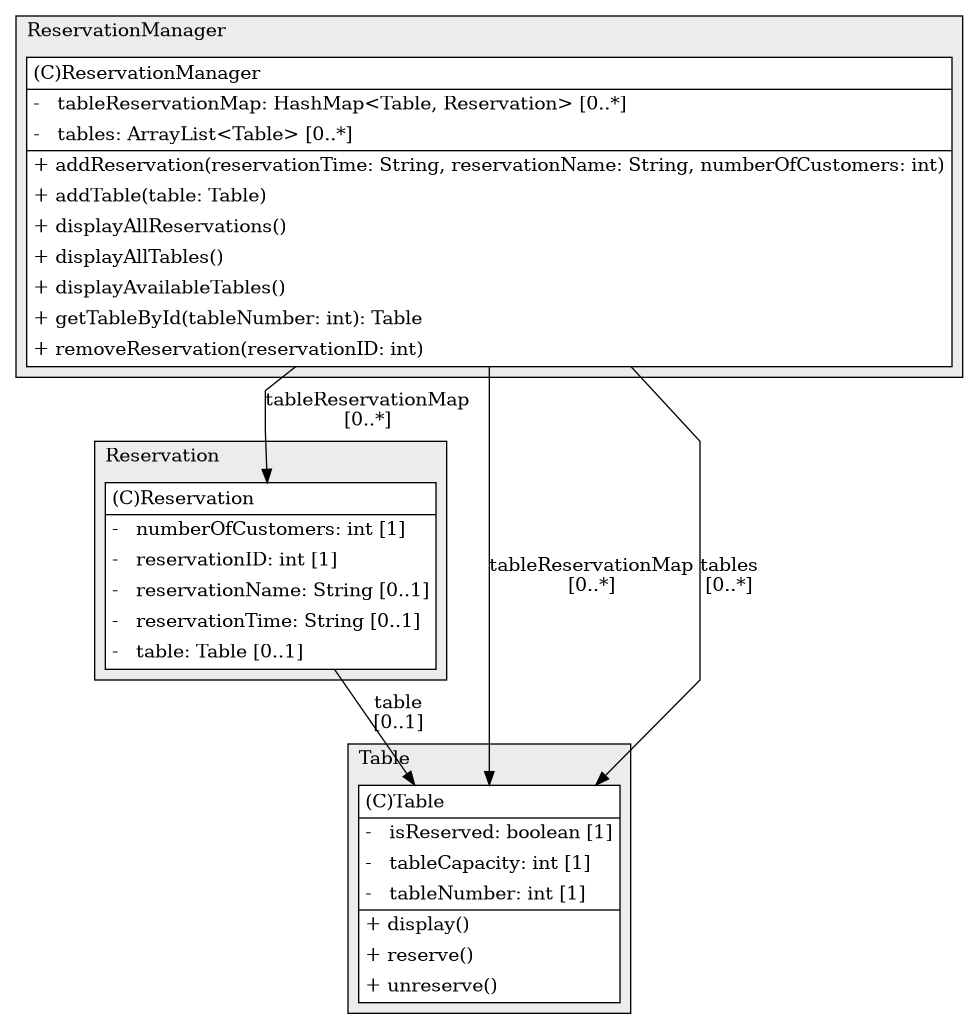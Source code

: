 @startuml

/' diagram meta data start
config=StructureConfiguration;
{
  "projectClassification": {
    "searchMode": "OpenProject", // OpenProject, AllProjects
    "includedProjects": "",
    "pathEndKeywords": "*.impl",
    "isClientPath": "",
    "isClientName": "",
    "isTestPath": "",
    "isTestName": "",
    "isMappingPath": "",
    "isMappingName": "",
    "isDataAccessPath": "",
    "isDataAccessName": "",
    "isDataStructurePath": "",
    "isDataStructureName": "",
    "isInterfaceStructuresPath": "",
    "isInterfaceStructuresName": "",
    "isEntryPointPath": "",
    "isEntryPointName": "",
    "treatFinalFieldsAsMandatory": false
  },
  "graphRestriction": {
    "classPackageExcludeFilter": "",
    "classPackageIncludeFilter": "",
    "classNameExcludeFilter": "",
    "classNameIncludeFilter": "",
    "methodNameExcludeFilter": "",
    "methodNameIncludeFilter": "",
    "removeByInheritance": "", // inheritance/annotation based filtering is done in a second step
    "removeByAnnotation": "",
    "removeByClassPackage": "", // cleanup the graph after inheritance/annotation based filtering is done
    "removeByClassName": "",
    "cutMappings": false,
    "cutEnum": true,
    "cutTests": true,
    "cutClient": true,
    "cutDataAccess": true,
    "cutInterfaceStructures": true,
    "cutDataStructures": true,
    "cutGetterAndSetter": true,
    "cutConstructors": true
  },
  "graphTraversal": {
    "forwardDepth": 3,
    "backwardDepth": 3,
    "classPackageExcludeFilter": "",
    "classPackageIncludeFilter": "",
    "classNameExcludeFilter": "",
    "classNameIncludeFilter": "",
    "methodNameExcludeFilter": "",
    "methodNameIncludeFilter": "",
    "hideMappings": false,
    "hideDataStructures": false,
    "hidePrivateMethods": true,
    "hideInterfaceCalls": true, // indirection: implementation -> interface (is hidden) -> implementation
    "onlyShowApplicationEntryPoints": false, // root node is included
    "useMethodCallsForStructureDiagram": "ForwardOnly" // ForwardOnly, BothDirections, No
  },
  "details": {
    "aggregation": "GroupByClass", // ByClass, GroupByClass, None
    "showClassGenericTypes": true,
    "showMethods": true,
    "showMethodParameterNames": true,
    "showMethodParameterTypes": true,
    "showMethodReturnType": true,
    "showPackageLevels": 2,
    "showDetailedClassStructure": true
  },
  "rootClass": "ReservationManager",
  "extensionCallbackMethod": "" // qualified.class.name#methodName - signature: public static String method(String)
}
diagram meta data end '/



digraph g {
    rankdir="TB"
    splines=polyline
    

'nodes 
subgraph cluster_104786860 { 
   	label=Reservation
	labeljust=l
	fillcolor="#ececec"
	style=filled
   
   Reservation104786860[
	label=<<TABLE BORDER="1" CELLBORDER="0" CELLPADDING="4" CELLSPACING="0">
<TR><TD ALIGN="LEFT" >(C)Reservation</TD></TR>
<HR/>
<TR><TD ALIGN="LEFT" >-   numberOfCustomers: int [1]</TD></TR>
<TR><TD ALIGN="LEFT" >-   reservationID: int [1]</TD></TR>
<TR><TD ALIGN="LEFT" >-   reservationName: String [0..1]</TD></TR>
<TR><TD ALIGN="LEFT" >-   reservationTime: String [0..1]</TD></TR>
<TR><TD ALIGN="LEFT" >-   table: Table [0..1]</TD></TR>
</TABLE>>
	style=filled
	margin=0
	shape=plaintext
	fillcolor="#FFFFFF"
];
} 

subgraph cluster_746488417 { 
   	label=ReservationManager
	labeljust=l
	fillcolor="#ececec"
	style=filled
   
   ReservationManager746488417[
	label=<<TABLE BORDER="1" CELLBORDER="0" CELLPADDING="4" CELLSPACING="0">
<TR><TD ALIGN="LEFT" >(C)ReservationManager</TD></TR>
<HR/>
<TR><TD ALIGN="LEFT" >-   tableReservationMap: HashMap&lt;Table, Reservation&gt; [0..*]</TD></TR>
<TR><TD ALIGN="LEFT" >-   tables: ArrayList&lt;Table&gt; [0..*]</TD></TR>
<HR/>
<TR><TD ALIGN="LEFT" >+ addReservation(reservationTime: String, reservationName: String, numberOfCustomers: int)</TD></TR>
<TR><TD ALIGN="LEFT" >+ addTable(table: Table)</TD></TR>
<TR><TD ALIGN="LEFT" >+ displayAllReservations()</TD></TR>
<TR><TD ALIGN="LEFT" >+ displayAllTables()</TD></TR>
<TR><TD ALIGN="LEFT" >+ displayAvailableTables()</TD></TR>
<TR><TD ALIGN="LEFT" >+ getTableById(tableNumber: int): Table</TD></TR>
<TR><TD ALIGN="LEFT" >+ removeReservation(reservationID: int)</TD></TR>
</TABLE>>
	style=filled
	margin=0
	shape=plaintext
	fillcolor="#FFFFFF"
];
} 

subgraph cluster_80563118 { 
   	label=Table
	labeljust=l
	fillcolor="#ececec"
	style=filled
   
   Table80563118[
	label=<<TABLE BORDER="1" CELLBORDER="0" CELLPADDING="4" CELLSPACING="0">
<TR><TD ALIGN="LEFT" >(C)Table</TD></TR>
<HR/>
<TR><TD ALIGN="LEFT" >-   isReserved: boolean [1]</TD></TR>
<TR><TD ALIGN="LEFT" >-   tableCapacity: int [1]</TD></TR>
<TR><TD ALIGN="LEFT" >-   tableNumber: int [1]</TD></TR>
<HR/>
<TR><TD ALIGN="LEFT" >+ display()</TD></TR>
<TR><TD ALIGN="LEFT" >+ reserve()</TD></TR>
<TR><TD ALIGN="LEFT" >+ unreserve()</TD></TR>
</TABLE>>
	style=filled
	margin=0
	shape=plaintext
	fillcolor="#FFFFFF"
];
} 

'edges    
Reservation104786860 -> Table80563118[label="table
[0..1]"];
ReservationManager746488417 -> Reservation104786860[label="tableReservationMap
[0..*]"];
ReservationManager746488417 -> Table80563118[label="tableReservationMap
[0..*]"];
ReservationManager746488417 -> Table80563118[label="tables
[0..*]"];
    
}
@enduml